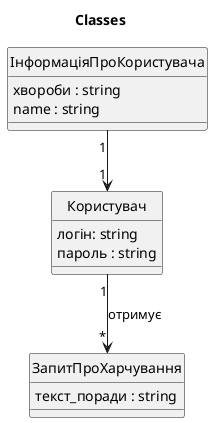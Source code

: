 @startuml

hide circle
title Classes

Class Користувач {
    логін: string
    пароль : string
}

Class ІнформаціяПроКористувача {
    хвороби : string
    name : string
}

Class ЗапитПроХарчування {
    текст_поради : string
}



ІнформаціяПроКористувача"1" --> "1"Користувач
Користувач"1" --> "*"ЗапитПроХарчування : отримує 




@enduml
